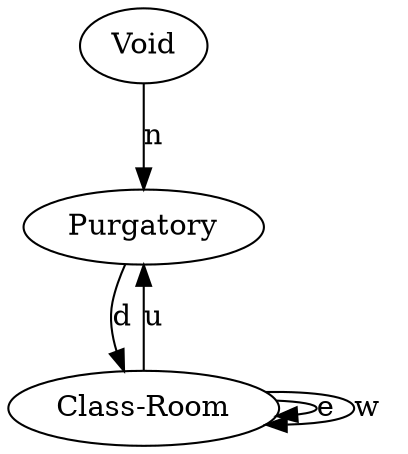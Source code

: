 digraph monster {
room_2 [label="Void"];
room_2 -> room_470 [label="n"];
room_470 [label="Purgatory"];
room_470 -> room_731 [label="d"];
room_731 [label="Class-Room"];
room_731 -> room_731 [label="e"];
room_731 -> room_731 [label="w"];
room_731 -> room_470 [label="u"];
}
